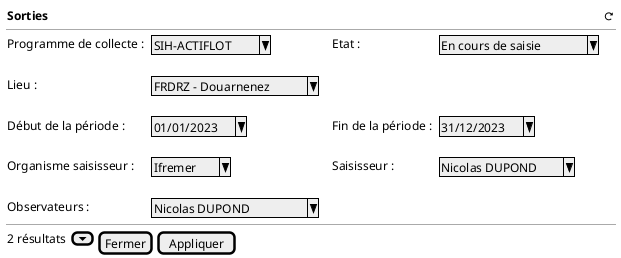@startsalt
{

  {<b>Sorties                                                                                                                                                                                  <&reload>}
   --

    {
        Programme de collecte : | . | ^ SIH-ACTIFLOT^ | . | . | Etat :   | . | ^En cours de saisie^
        .
        Lieu : | . | ^ FRDRZ - Douarnenez^
        .
        Début de la période : | . | ^01/01/2023^ | . | . | Fin de la période : | . | ^31/12/2023^
        .
        Organisme saisisseur :   | . | ^ Ifremer^ |  . | . | Saisisseur :   | . | ^ Nicolas DUPOND^
        .
        Observateurs : | . | ^ Nicolas DUPOND    ^

    }

  --
  {2 résultats  {}[<&caret-bottom>] | [Fermer] | [Appliquer]}}
}
@endsalt
